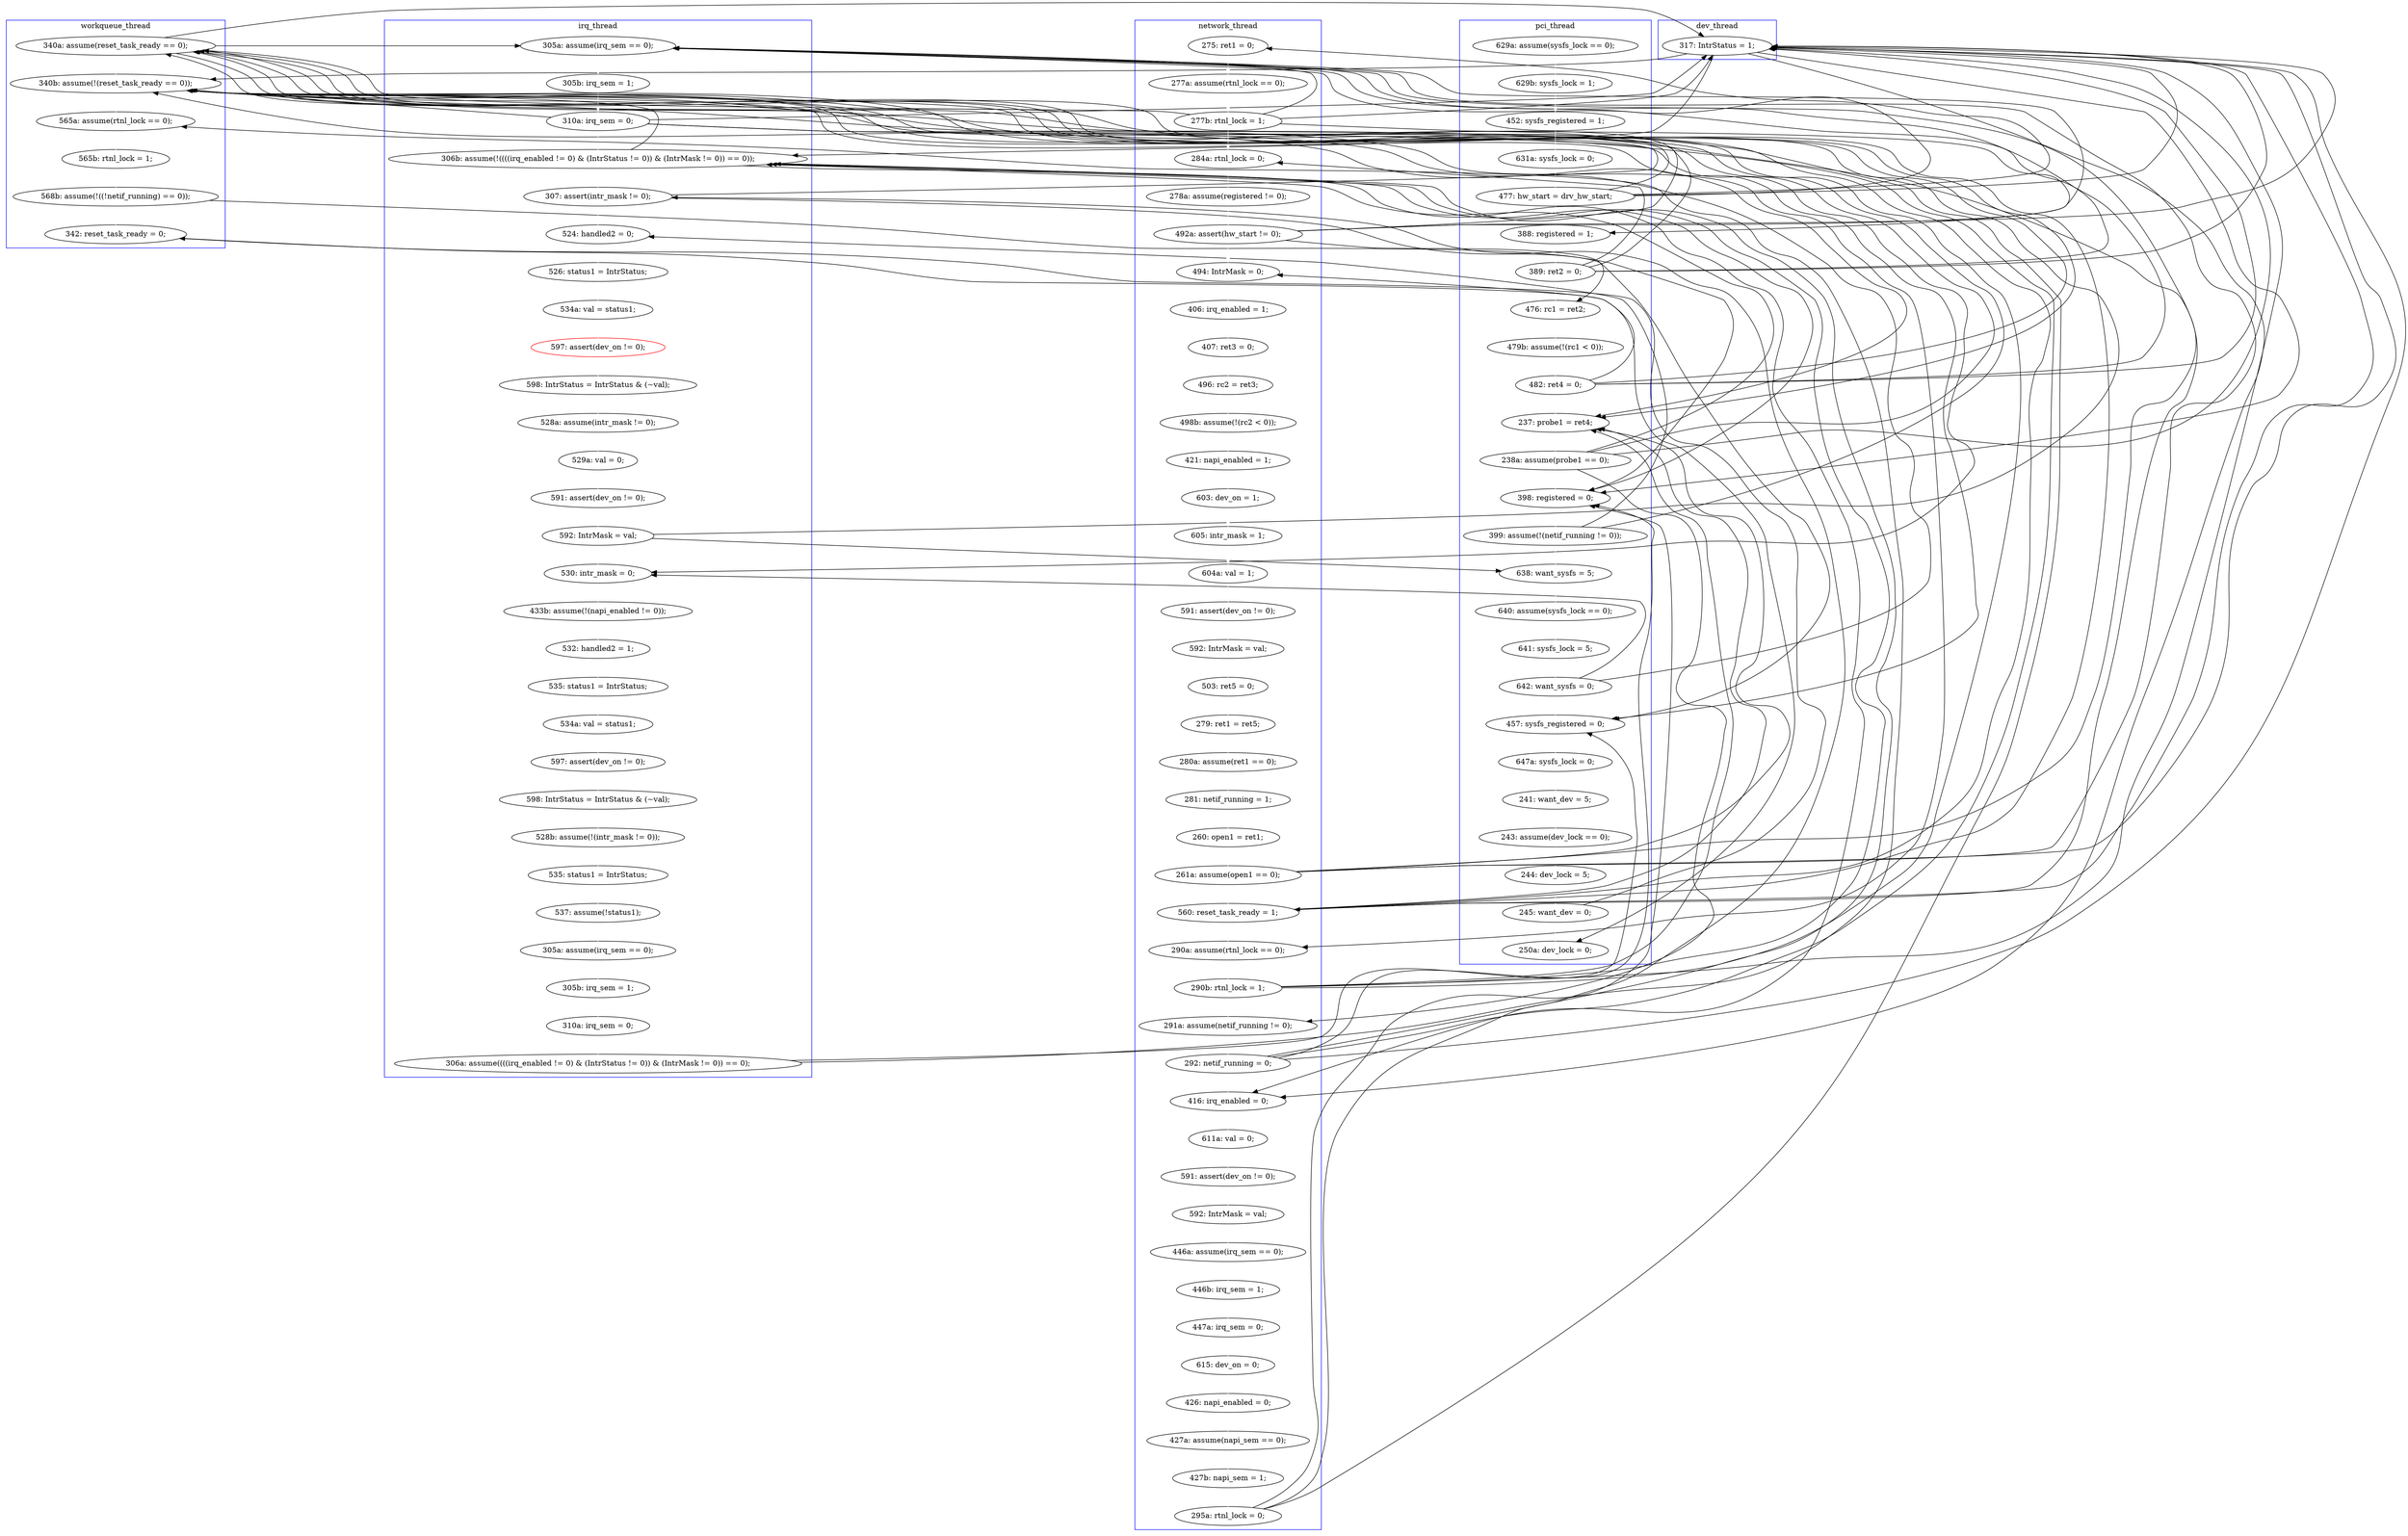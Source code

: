 digraph Counterexample {
	204 -> 205 [color = white, style = solid]
	120 -> 128 [color = black, style = solid, constraint = false]
	157 -> 158 [color = white, style = solid]
	138 -> 206 [color = black, style = solid, constraint = false]
	192 -> 195 [color = white, style = solid]
	189 -> 191 [color = white, style = solid]
	64 -> 118 [color = black, style = solid, constraint = false]
	131 -> 132 [color = black, style = solid, constraint = false]
	230 -> 231 [color = white, style = solid]
	131 -> 141 [color = black, style = solid, constraint = false]
	71 -> 72 [color = white, style = solid]
	138 -> 144 [color = black, style = solid, constraint = false]
	167 -> 168 [color = white, style = solid]
	206 -> 236 [color = white, style = solid]
	65 -> 71 [color = white, style = solid]
	221 -> 224 [color = white, style = solid]
	111 -> 206 [color = white, style = solid]
	36 -> 40 [color = white, style = solid]
	239 -> 248 [color = black, style = solid, constraint = false]
	128 -> 131 [color = white, style = solid]
	196 -> 198 [color = white, style = solid]
	258 -> 259 [color = white, style = solid]
	177 -> 186 [color = black, style = solid, constraint = false]
	126 -> 128 [color = black, style = solid, constraint = false]
	51 -> 52 [color = black, style = solid, constraint = false]
	114 -> 125 [color = white, style = solid]
	40 -> 118 [color = black, style = solid, constraint = false]
	151 -> 156 [color = white, style = solid]
	64 -> 65 [color = black, style = solid, constraint = false]
	220 -> 221 [color = white, style = solid]
	40 -> 50 [color = white, style = solid]
	120 -> 125 [color = black, style = solid, constraint = false]
	72 -> 73 [color = white, style = solid]
	227 -> 230 [color = white, style = solid]
	126 -> 141 [color = black, style = solid, constraint = false]
	173 -> 176 [color = black, style = solid, constraint = false]
	64 -> 128 [color = white, style = solid]
	231 -> 232 [color = white, style = solid]
	213 -> 215 [color = white, style = solid]
	141 -> 176 [color = black, style = solid, constraint = false]
	232 -> 234 [color = white, style = solid]
	173 -> 206 [color = black, style = solid, constraint = false]
	239 -> 265 [color = white, style = solid]
	177 -> 206 [color = black, style = solid, constraint = false]
	73 -> 76 [color = white, style = solid]
	107 -> 111 [color = black, style = solid, constraint = false]
	107 -> 138 [color = black, style = solid, constraint = false]
	118 -> 119 [color = white, style = solid]
	100 -> 101 [color = white, style = solid]
	265 -> 269 [color = black, style = solid, constraint = false]
	191 -> 192 [color = white, style = solid]
	133 -> 141 [color = black, style = solid, constraint = false]
	206 -> 208 [color = black, style = solid, constraint = false]
	101 -> 104 [color = white, style = solid]
	171 -> 176 [color = black, style = solid, constraint = false]
	93 -> 96 [color = white, style = solid]
	59 -> 138 [color = black, style = solid, constraint = false]
	40 -> 111 [color = black, style = solid, constraint = false]
	206 -> 248 [color = black, style = solid, constraint = false]
	186 -> 187 [color = white, style = solid]
	42 -> 45 [color = white, style = solid]
	250 -> 254 [color = white, style = solid]
	133 -> 206 [color = black, style = solid, constraint = false]
	51 -> 118 [color = black, style = solid, constraint = false]
	234 -> 236 [color = black, style = solid, constraint = false]
	171 -> 206 [color = black, style = solid, constraint = false]
	248 -> 250 [color = white, style = solid]
	59 -> 65 [color = white, style = solid]
	59 -> 118 [color = black, style = solid, constraint = false]
	150 -> 151 [color = white, style = solid]
	126 -> 206 [color = black, style = solid, constraint = false]
	160 -> 166 [color = white, style = solid]
	218 -> 220 [color = white, style = solid]
	51 -> 138 [color = black, style = solid, constraint = false]
	114 -> 138 [color = black, style = solid, constraint = false]
	60 -> 63 [color = white, style = solid]
	46 -> 118 [color = black, style = solid, constraint = false]
	76 -> 79 [color = white, style = solid]
	234 -> 248 [color = black, style = solid, constraint = false]
	215 -> 216 [color = white, style = solid]
	131 -> 138 [color = black, style = solid, constraint = false]
	125 -> 126 [color = white, style = solid]
	46 -> 111 [color = black, style = solid, constraint = false]
	107 -> 118 [color = black, style = solid, constraint = false]
	224 -> 226 [color = white, style = solid]
	64 -> 111 [color = black, style = solid, constraint = false]
	111 -> 138 [color = black, style = solid, constraint = false]
	199 -> 206 [color = black, style = solid, constraint = false]
	29 -> 32 [color = white, style = solid]
	120 -> 138 [color = black, style = solid, constraint = false]
	171 -> 173 [color = black, style = solid, constraint = false]
	158 -> 160 [color = white, style = solid]
	131 -> 206 [color = black, style = solid, constraint = false]
	51 -> 111 [color = black, style = solid, constraint = false]
	216 -> 218 [color = white, style = solid]
	168 -> 171 [color = white, style = solid]
	133 -> 144 [color = white, style = solid]
	148 -> 150 [color = white, style = solid]
	86 -> 91 [color = white, style = solid]
	199 -> 202 [color = black, style = solid, constraint = false]
	131 -> 176 [color = white, style = solid]
	46 -> 50 [color = black, style = solid, constraint = false]
	111 -> 128 [color = black, style = solid, constraint = false]
	114 -> 128 [color = black, style = solid, constraint = false]
	45 -> 46 [color = white, style = solid]
	236 -> 237 [color = white, style = solid]
	141 -> 206 [color = black, style = solid, constraint = false]
	63 -> 64 [color = white, style = solid]
	144 -> 148 [color = white, style = solid]
	111 -> 114 [color = black, style = solid, constraint = false]
	50 -> 51 [color = white, style = solid]
	32 -> 36 [color = white, style = solid]
	259 -> 260 [color = white, style = solid]
	260 -> 269 [color = white, style = solid]
	205 -> 248 [color = white, style = solid]
	141 -> 144 [color = black, style = solid, constraint = false]
	120 -> 141 [color = white, style = solid]
	28 -> 29 [color = white, style = solid]
	141 -> 173 [color = white, style = solid]
	85 -> 86 [color = white, style = solid]
	51 -> 60 [color = white, style = solid]
	208 -> 213 [color = white, style = solid]
	195 -> 196 [color = white, style = solid]
	177 -> 202 [color = white, style = solid]
	202 -> 203 [color = white, style = solid]
	133 -> 176 [color = black, style = solid, constraint = false]
	79 -> 84 [color = white, style = solid]
	64 -> 138 [color = black, style = solid, constraint = false]
	52 -> 54 [color = white, style = solid]
	138 -> 176 [color = black, style = solid, constraint = false]
	166 -> 167 [color = white, style = solid]
	96 -> 97 [color = white, style = solid]
	173 -> 186 [color = white, style = solid]
	156 -> 157 [color = white, style = solid]
	59 -> 111 [color = black, style = solid, constraint = false]
	59 -> 60 [color = black, style = solid, constraint = false]
	132 -> 133 [color = white, style = solid]
	199 -> 208 [color = white, style = solid]
	120 -> 206 [color = black, style = solid, constraint = false]
	260 -> 265 [color = black, style = solid, constraint = false]
	46 -> 52 [color = white, style = solid]
	107 -> 114 [color = white, style = solid]
	176 -> 177 [color = white, style = solid]
	138 -> 141 [color = black, style = solid, constraint = false]
	84 -> 85 [color = white, style = solid]
	107 -> 128 [color = black, style = solid, constraint = false]
	205 -> 206 [color = black, style = solid, constraint = false]
	133 -> 138 [color = black, style = solid, constraint = false]
	114 -> 206 [color = black, style = solid, constraint = false]
	126 -> 138 [color = black, style = solid, constraint = false]
	104 -> 107 [color = white, style = solid]
	54 -> 59 [color = white, style = solid]
	46 -> 138 [color = black, style = solid, constraint = false]
	114 -> 118 [color = black, style = solid, constraint = false]
	40 -> 42 [color = black, style = solid, constraint = false]
	126 -> 132 [color = white, style = solid]
	97 -> 100 [color = white, style = solid]
	254 -> 258 [color = white, style = solid]
	119 -> 120 [color = white, style = solid]
	111 -> 118 [color = black, style = solid, constraint = false]
	91 -> 93 [color = white, style = solid]
	198 -> 199 [color = white, style = solid]
	237 -> 239 [color = white, style = solid]
	226 -> 227 [color = white, style = solid]
	187 -> 189 [color = white, style = solid]
	40 -> 138 [color = black, style = solid, constraint = false]
	205 -> 208 [color = black, style = solid, constraint = false]
	203 -> 204 [color = white, style = solid]
	subgraph cluster7 {
		label = dev_thread
		color = blue
		138  [label = "317: IntrStatus = 1;"]
	}
	subgraph cluster5 {
		label = workqueue_thread
		color = blue
		111  [label = "340a: assume(reset_task_ready == 0);"]
		206  [label = "340b: assume(!(reset_task_ready == 0));"]
		236  [label = "565a: assume(rtnl_lock == 0);"]
		265  [label = "342: reset_task_ready = 0;"]
		237  [label = "565b: rtnl_lock = 1;"]
		239  [label = "568b: assume(!((!netif_running) == 0));"]
	}
	subgraph cluster3 {
		label = irq_thread
		color = blue
		192  [label = "598: IntrStatus = IntrStatus & (~val);"]
		230  [label = "305a: assume(irq_sem == 0);"]
		187  [label = "526: status1 = IntrStatus;"]
		231  [label = "305b: irq_sem = 1;"]
		215  [label = "532: handled2 = 1;"]
		224  [label = "528b: assume(!(intr_mask != 0));"]
		141  [label = "306b: assume(!((((irq_enabled != 0) & (IntrStatus != 0)) & (IntrMask != 0)) == 0));"]
		173  [label = "307: assert(intr_mask != 0);"]
		216  [label = "535: status1 = IntrStatus;"]
		199  [label = "592: IntrMask = val;"]
		226  [label = "535: status1 = IntrStatus;"]
		227  [label = "537: assume(!status1);"]
		118  [label = "305a: assume(irq_sem == 0);"]
		208  [label = "530: intr_mask = 0;"]
		232  [label = "310a: irq_sem = 0;"]
		186  [label = "524: handled2 = 0;"]
		221  [label = "598: IntrStatus = IntrStatus & (~val);"]
		119  [label = "305b: irq_sem = 1;"]
		213  [label = "433b: assume(!(napi_enabled != 0));"]
		189  [label = "534a: val = status1;"]
		220  [label = "597: assert(dev_on != 0);"]
		198  [label = "591: assert(dev_on != 0);"]
		234  [label = "306a: assume((((irq_enabled != 0) & (IntrStatus != 0)) & (IntrMask != 0)) == 0);"]
		120  [label = "310a: irq_sem = 0;"]
		218  [label = "534a: val = status1;"]
		196  [label = "529a: val = 0;"]
		195  [label = "528a: assume(intr_mask != 0);"]
		191  [label = "597: assert(dev_on != 0);", color = red]
	}
	subgraph cluster2 {
		label = network_thread
		color = blue
		73  [label = "496: rc2 = ret3;"]
		125  [label = "290a: assume(rtnl_lock == 0);"]
		45  [label = "277a: assume(rtnl_lock == 0);"]
		150  [label = "591: assert(dev_on != 0);"]
		97  [label = "279: ret1 = ret5;"]
		76  [label = "498b: assume(!(rc2 < 0));"]
		86  [label = "604a: val = 1;"]
		167  [label = "427a: assume(napi_sem == 0);"]
		104  [label = "260: open1 = ret1;"]
		84  [label = "603: dev_on = 1;"]
		151  [label = "592: IntrMask = val;"]
		93  [label = "592: IntrMask = val;"]
		166  [label = "426: napi_enabled = 0;"]
		107  [label = "261a: assume(open1 == 0);"]
		160  [label = "615: dev_on = 0;"]
		132  [label = "291a: assume(netif_running != 0);"]
		133  [label = "292: netif_running = 0;"]
		96  [label = "503: ret5 = 0;"]
		156  [label = "446a: assume(irq_sem == 0);"]
		72  [label = "407: ret3 = 0;"]
		100  [label = "280a: assume(ret1 == 0);"]
		114  [label = "560: reset_task_ready = 1;"]
		148  [label = "611a: val = 0;"]
		79  [label = "421: napi_enabled = 1;"]
		144  [label = "416: irq_enabled = 0;"]
		157  [label = "446b: irq_sem = 1;"]
		59  [label = "492a: assert(hw_start != 0);"]
		168  [label = "427b: napi_sem = 1;"]
		52  [label = "284a: rtnl_lock = 0;"]
		171  [label = "295a: rtnl_lock = 0;"]
		101  [label = "281: netif_running = 1;"]
		42  [label = "275: ret1 = 0;"]
		71  [label = "406: irq_enabled = 1;"]
		85  [label = "605: intr_mask = 1;"]
		158  [label = "447a: irq_sem = 0;"]
		54  [label = "278a: assume(registered != 0);"]
		126  [label = "290b: rtnl_lock = 1;"]
		46  [label = "277b: rtnl_lock = 1;"]
		65  [label = "494: IntrMask = 0;"]
		91  [label = "591: assert(dev_on != 0);"]
	}
	subgraph cluster1 {
		label = pci_thread
		color = blue
		259  [label = "244: dev_lock = 5;"]
		254  [label = "241: want_dev = 5;"]
		50  [label = "388: registered = 1;"]
		177  [label = "399: assume(!(netif_running != 0));"]
		205  [label = "642: want_sysfs = 0;"]
		51  [label = "389: ret2 = 0;"]
		250  [label = "647a: sysfs_lock = 0;"]
		28  [label = "629a: assume(sysfs_lock == 0);"]
		248  [label = "457: sysfs_registered = 0;"]
		32  [label = "452: sysfs_registered = 1;"]
		258  [label = "243: assume(dev_lock == 0);"]
		204  [label = "641: sysfs_lock = 5;"]
		36  [label = "631a: sysfs_lock = 0;"]
		260  [label = "245: want_dev = 0;"]
		269  [label = "250a: dev_lock = 0;"]
		64  [label = "482: ret4 = 0;"]
		202  [label = "638: want_sysfs = 5;"]
		29  [label = "629b: sysfs_lock = 1;"]
		176  [label = "398: registered = 0;"]
		63  [label = "479b: assume(!(rc1 < 0));"]
		40  [label = "477: hw_start = drv_hw_start;"]
		128  [label = "237: probe1 = ret4;"]
		131  [label = "238a: assume(probe1 == 0);"]
		60  [label = "476: rc1 = ret2;"]
		203  [label = "640: assume(sysfs_lock == 0);"]
	}
}